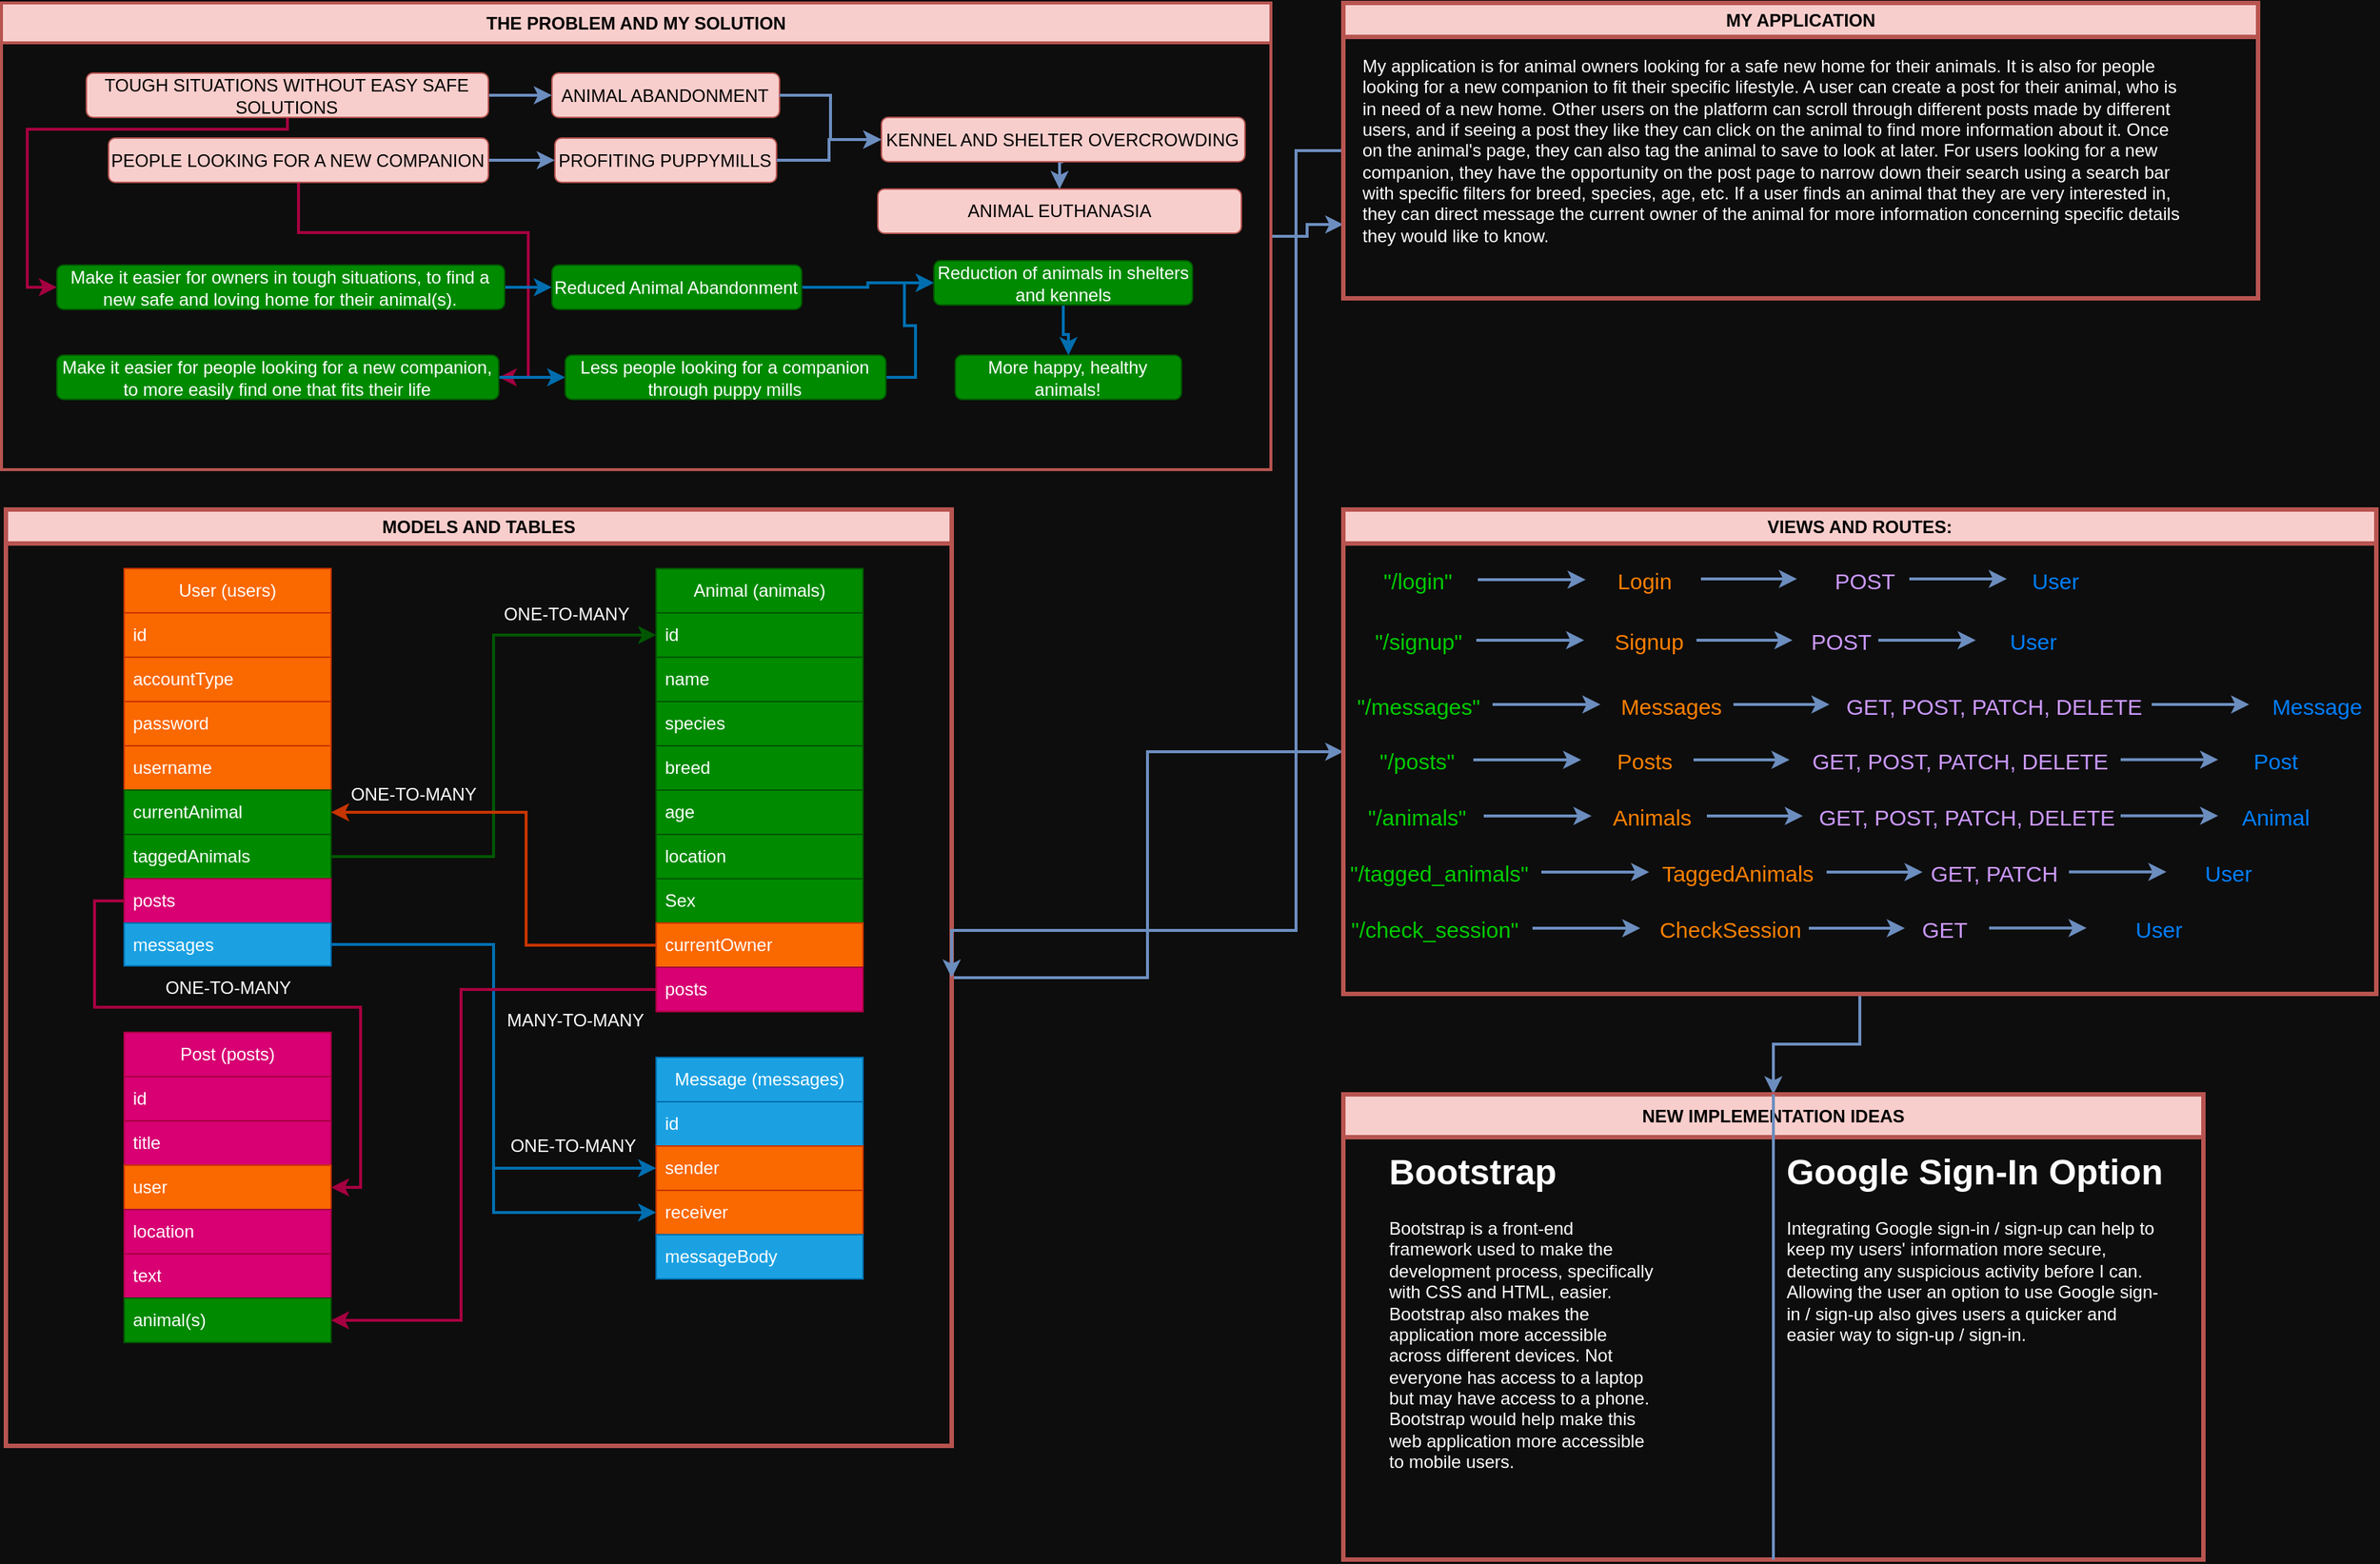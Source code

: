 <mxfile version="22.1.5" type="github">
  <diagram name="Page-1" id="QnDPWNosyGdadTyW6Ekd">
    <mxGraphModel dx="1487" dy="2179" grid="0" gridSize="10" guides="1" tooltips="1" connect="1" arrows="1" fold="1" page="0" pageScale="1" pageWidth="850" pageHeight="1100" background="#0D0D0D" math="0" shadow="0">
      <root>
        <mxCell id="0" />
        <mxCell id="1" parent="0" />
        <mxCell id="rTGL_3dFPh7_Ok8thwQr-13" style="edgeStyle=orthogonalEdgeStyle;rounded=0;orthogonalLoop=1;jettySize=auto;html=1;entryX=0;entryY=0.5;entryDx=0;entryDy=0;fillColor=#dae8fc;strokeColor=#6c8ebf;strokeWidth=2;" parent="1" source="AdRa6NuN1TQCRi0MgPPj-2" target="_cTKvnzmP2ruFUYqaLfK-1" edge="1">
          <mxGeometry relative="1" as="geometry" />
        </mxCell>
        <mxCell id="AdRa6NuN1TQCRi0MgPPj-2" value="MODELS AND TABLES" style="swimlane;whiteSpace=wrap;html=1;fillColor=#f8cecc;strokeColor=#b85450;rounded=0;strokeWidth=3;" parent="1" vertex="1">
          <mxGeometry x="-206" y="-786" width="640" height="634" as="geometry">
            <mxRectangle x="10" y="-780" width="170" height="30" as="alternateBounds" />
          </mxGeometry>
        </mxCell>
        <mxCell id="AdRa6NuN1TQCRi0MgPPj-7" value="User (users)" style="swimlane;fontStyle=0;childLayout=stackLayout;horizontal=1;startSize=30;horizontalStack=0;resizeParent=1;resizeParentMax=0;resizeLast=0;collapsible=1;marginBottom=0;whiteSpace=wrap;html=1;fillColor=#fa6800;strokeColor=#C73500;fontColor=#FFFFFF;" parent="AdRa6NuN1TQCRi0MgPPj-2" vertex="1">
          <mxGeometry x="80" y="40" width="140" height="269" as="geometry" />
        </mxCell>
        <mxCell id="AdRa6NuN1TQCRi0MgPPj-8" value="id" style="text;strokeColor=#C73500;fillColor=#fa6800;align=left;verticalAlign=middle;spacingLeft=4;spacingRight=4;overflow=hidden;points=[[0,0.5],[1,0.5]];portConstraint=eastwest;rotatable=0;whiteSpace=wrap;html=1;fontColor=#FFFFFF;" parent="AdRa6NuN1TQCRi0MgPPj-7" vertex="1">
          <mxGeometry y="30" width="140" height="30" as="geometry" />
        </mxCell>
        <mxCell id="AdRa6NuN1TQCRi0MgPPj-12" value="accountType" style="text;strokeColor=#C73500;fillColor=#fa6800;align=left;verticalAlign=middle;spacingLeft=4;spacingRight=4;overflow=hidden;points=[[0,0.5],[1,0.5]];portConstraint=eastwest;rotatable=0;whiteSpace=wrap;html=1;fontColor=#FFFFFF;" parent="AdRa6NuN1TQCRi0MgPPj-7" vertex="1">
          <mxGeometry y="60" width="140" height="30" as="geometry" />
        </mxCell>
        <mxCell id="AdRa6NuN1TQCRi0MgPPj-10" value="password" style="text;strokeColor=#C73500;fillColor=#fa6800;align=left;verticalAlign=middle;spacingLeft=4;spacingRight=4;overflow=hidden;points=[[0,0.5],[1,0.5]];portConstraint=eastwest;rotatable=0;whiteSpace=wrap;html=1;fontColor=#FFFFFF;" parent="AdRa6NuN1TQCRi0MgPPj-7" vertex="1">
          <mxGeometry y="90" width="140" height="30" as="geometry" />
        </mxCell>
        <mxCell id="AdRa6NuN1TQCRi0MgPPj-11" value="username" style="text;strokeColor=#C73500;fillColor=#fa6800;align=left;verticalAlign=middle;spacingLeft=4;spacingRight=4;overflow=hidden;points=[[0,0.5],[1,0.5]];portConstraint=eastwest;rotatable=0;whiteSpace=wrap;html=1;fontColor=#FFFFFF;" parent="AdRa6NuN1TQCRi0MgPPj-7" vertex="1">
          <mxGeometry y="120" width="140" height="30" as="geometry" />
        </mxCell>
        <mxCell id="9A2f1Cr-HDYLRXTjJS4K-1" value="currentAnimal" style="text;strokeColor=#005700;fillColor=#008a00;align=left;verticalAlign=middle;spacingLeft=4;spacingRight=4;overflow=hidden;points=[[0,0.5],[1,0.5]];portConstraint=eastwest;rotatable=0;whiteSpace=wrap;html=1;fontColor=#ffffff;" vertex="1" parent="AdRa6NuN1TQCRi0MgPPj-7">
          <mxGeometry y="150" width="140" height="30" as="geometry" />
        </mxCell>
        <mxCell id="xWQlsnRgKybAR5OPVelj-9" value="taggedAnimals" style="text;strokeColor=#005700;fillColor=#008a00;align=left;verticalAlign=middle;spacingLeft=4;spacingRight=4;overflow=hidden;points=[[0,0.5],[1,0.5]];portConstraint=eastwest;rotatable=0;whiteSpace=wrap;html=1;fontColor=#ffffff;" parent="AdRa6NuN1TQCRi0MgPPj-7" vertex="1">
          <mxGeometry y="180" width="140" height="30" as="geometry" />
        </mxCell>
        <mxCell id="xWQlsnRgKybAR5OPVelj-18" value="posts" style="text;strokeColor=#A50040;fillColor=#d80073;align=left;verticalAlign=middle;spacingLeft=4;spacingRight=4;overflow=hidden;points=[[0,0.5],[1,0.5]];portConstraint=eastwest;rotatable=0;whiteSpace=wrap;html=1;fontColor=#ffffff;" parent="AdRa6NuN1TQCRi0MgPPj-7" vertex="1">
          <mxGeometry y="210" width="140" height="30" as="geometry" />
        </mxCell>
        <mxCell id="xWQlsnRgKybAR5OPVelj-17" value="messages" style="text;strokeColor=#006EAF;fillColor=#1ba1e2;align=left;verticalAlign=middle;spacingLeft=4;spacingRight=4;overflow=hidden;points=[[0,0.5],[1,0.5]];portConstraint=eastwest;rotatable=0;whiteSpace=wrap;html=1;fontColor=#ffffff;" parent="AdRa6NuN1TQCRi0MgPPj-7" vertex="1">
          <mxGeometry y="240" width="140" height="29" as="geometry" />
        </mxCell>
        <mxCell id="AdRa6NuN1TQCRi0MgPPj-14" value="Animal (animals)" style="swimlane;fontStyle=0;childLayout=stackLayout;horizontal=1;startSize=30;horizontalStack=0;resizeParent=1;resizeParentMax=0;resizeLast=0;collapsible=1;marginBottom=0;whiteSpace=wrap;html=1;fillColor=#008a00;strokeColor=#005700;fontColor=#ffffff;" parent="AdRa6NuN1TQCRi0MgPPj-2" vertex="1">
          <mxGeometry x="440" y="40" width="140" height="300" as="geometry" />
        </mxCell>
        <mxCell id="AdRa6NuN1TQCRi0MgPPj-15" value="id" style="text;strokeColor=#005700;fillColor=#008a00;align=left;verticalAlign=middle;spacingLeft=4;spacingRight=4;overflow=hidden;points=[[0,0.5],[1,0.5]];portConstraint=eastwest;rotatable=0;whiteSpace=wrap;html=1;fontColor=#ffffff;" parent="AdRa6NuN1TQCRi0MgPPj-14" vertex="1">
          <mxGeometry y="30" width="140" height="30" as="geometry" />
        </mxCell>
        <mxCell id="AdRa6NuN1TQCRi0MgPPj-16" value="name" style="text;strokeColor=#005700;fillColor=#008a00;align=left;verticalAlign=middle;spacingLeft=4;spacingRight=4;overflow=hidden;points=[[0,0.5],[1,0.5]];portConstraint=eastwest;rotatable=0;whiteSpace=wrap;html=1;fontColor=#ffffff;" parent="AdRa6NuN1TQCRi0MgPPj-14" vertex="1">
          <mxGeometry y="60" width="140" height="30" as="geometry" />
        </mxCell>
        <mxCell id="AdRa6NuN1TQCRi0MgPPj-17" value="species" style="text;strokeColor=#005700;fillColor=#008a00;align=left;verticalAlign=middle;spacingLeft=4;spacingRight=4;overflow=hidden;points=[[0,0.5],[1,0.5]];portConstraint=eastwest;rotatable=0;whiteSpace=wrap;html=1;fontColor=#ffffff;" parent="AdRa6NuN1TQCRi0MgPPj-14" vertex="1">
          <mxGeometry y="90" width="140" height="30" as="geometry" />
        </mxCell>
        <mxCell id="AdRa6NuN1TQCRi0MgPPj-21" value="breed" style="text;strokeColor=#005700;fillColor=#008a00;align=left;verticalAlign=middle;spacingLeft=4;spacingRight=4;overflow=hidden;points=[[0,0.5],[1,0.5]];portConstraint=eastwest;rotatable=0;whiteSpace=wrap;html=1;fontColor=#ffffff;" parent="AdRa6NuN1TQCRi0MgPPj-14" vertex="1">
          <mxGeometry y="120" width="140" height="30" as="geometry" />
        </mxCell>
        <mxCell id="AdRa6NuN1TQCRi0MgPPj-20" value="age" style="text;strokeColor=#005700;fillColor=#008a00;align=left;verticalAlign=middle;spacingLeft=4;spacingRight=4;overflow=hidden;points=[[0,0.5],[1,0.5]];portConstraint=eastwest;rotatable=0;whiteSpace=wrap;html=1;fontColor=#ffffff;" parent="AdRa6NuN1TQCRi0MgPPj-14" vertex="1">
          <mxGeometry y="150" width="140" height="30" as="geometry" />
        </mxCell>
        <mxCell id="AdRa6NuN1TQCRi0MgPPj-19" value="location" style="text;strokeColor=#005700;fillColor=#008a00;align=left;verticalAlign=middle;spacingLeft=4;spacingRight=4;overflow=hidden;points=[[0,0.5],[1,0.5]];portConstraint=eastwest;rotatable=0;whiteSpace=wrap;html=1;fontColor=#ffffff;" parent="AdRa6NuN1TQCRi0MgPPj-14" vertex="1">
          <mxGeometry y="180" width="140" height="30" as="geometry" />
        </mxCell>
        <mxCell id="NabJ1j5PiPljuUzlyFTk-1" value="Sex" style="text;strokeColor=#005700;fillColor=#008a00;align=left;verticalAlign=middle;spacingLeft=4;spacingRight=4;overflow=hidden;points=[[0,0.5],[1,0.5]];portConstraint=eastwest;rotatable=0;whiteSpace=wrap;html=1;fontColor=#ffffff;" parent="AdRa6NuN1TQCRi0MgPPj-14" vertex="1">
          <mxGeometry y="210" width="140" height="30" as="geometry" />
        </mxCell>
        <mxCell id="AdRa6NuN1TQCRi0MgPPj-18" value="currentOwner" style="text;strokeColor=#C73500;fillColor=#fa6800;align=left;verticalAlign=middle;spacingLeft=4;spacingRight=4;overflow=hidden;points=[[0,0.5],[1,0.5]];portConstraint=eastwest;rotatable=0;whiteSpace=wrap;html=1;fontColor=#FFFFFF;" parent="AdRa6NuN1TQCRi0MgPPj-14" vertex="1">
          <mxGeometry y="240" width="140" height="30" as="geometry" />
        </mxCell>
        <mxCell id="xWQlsnRgKybAR5OPVelj-19" value="posts" style="text;strokeColor=#A50040;fillColor=#d80073;align=left;verticalAlign=middle;spacingLeft=4;spacingRight=4;overflow=hidden;points=[[0,0.5],[1,0.5]];portConstraint=eastwest;rotatable=0;whiteSpace=wrap;html=1;fontColor=#ffffff;" parent="AdRa6NuN1TQCRi0MgPPj-14" vertex="1">
          <mxGeometry y="270" width="140" height="30" as="geometry" />
        </mxCell>
        <mxCell id="xWQlsnRgKybAR5OPVelj-2" value="Post (posts)" style="swimlane;fontStyle=0;childLayout=stackLayout;horizontal=1;startSize=30;horizontalStack=0;resizeParent=1;resizeParentMax=0;resizeLast=0;collapsible=1;marginBottom=0;whiteSpace=wrap;html=1;fillColor=#d80073;strokeColor=#A50040;fontColor=#ffffff;" parent="AdRa6NuN1TQCRi0MgPPj-2" vertex="1">
          <mxGeometry x="80" y="354" width="140" height="210" as="geometry" />
        </mxCell>
        <mxCell id="xWQlsnRgKybAR5OPVelj-3" value="id" style="text;strokeColor=#A50040;fillColor=#d80073;align=left;verticalAlign=middle;spacingLeft=4;spacingRight=4;overflow=hidden;points=[[0,0.5],[1,0.5]];portConstraint=eastwest;rotatable=0;whiteSpace=wrap;html=1;fontColor=#ffffff;" parent="xWQlsnRgKybAR5OPVelj-2" vertex="1">
          <mxGeometry y="30" width="140" height="30" as="geometry" />
        </mxCell>
        <mxCell id="xWQlsnRgKybAR5OPVelj-6" value="title" style="text;strokeColor=#A50040;fillColor=#d80073;align=left;verticalAlign=middle;spacingLeft=4;spacingRight=4;overflow=hidden;points=[[0,0.5],[1,0.5]];portConstraint=eastwest;rotatable=0;whiteSpace=wrap;html=1;fontColor=#ffffff;" parent="xWQlsnRgKybAR5OPVelj-2" vertex="1">
          <mxGeometry y="60" width="140" height="30" as="geometry" />
        </mxCell>
        <mxCell id="xWQlsnRgKybAR5OPVelj-4" value="user" style="text;strokeColor=#C73500;fillColor=#fa6800;align=left;verticalAlign=middle;spacingLeft=4;spacingRight=4;overflow=hidden;points=[[0,0.5],[1,0.5]];portConstraint=eastwest;rotatable=0;whiteSpace=wrap;html=1;fontColor=#FFFFFF;" parent="xWQlsnRgKybAR5OPVelj-2" vertex="1">
          <mxGeometry y="90" width="140" height="30" as="geometry" />
        </mxCell>
        <mxCell id="xWQlsnRgKybAR5OPVelj-5" value="location" style="text;strokeColor=#A50040;fillColor=#d80073;align=left;verticalAlign=middle;spacingLeft=4;spacingRight=4;overflow=hidden;points=[[0,0.5],[1,0.5]];portConstraint=eastwest;rotatable=0;whiteSpace=wrap;html=1;fontColor=#ffffff;" parent="xWQlsnRgKybAR5OPVelj-2" vertex="1">
          <mxGeometry y="120" width="140" height="30" as="geometry" />
        </mxCell>
        <mxCell id="xWQlsnRgKybAR5OPVelj-7" value="text" style="text;strokeColor=#A50040;fillColor=#d80073;align=left;verticalAlign=middle;spacingLeft=4;spacingRight=4;overflow=hidden;points=[[0,0.5],[1,0.5]];portConstraint=eastwest;rotatable=0;whiteSpace=wrap;html=1;fontColor=#ffffff;" parent="xWQlsnRgKybAR5OPVelj-2" vertex="1">
          <mxGeometry y="150" width="140" height="30" as="geometry" />
        </mxCell>
        <mxCell id="xWQlsnRgKybAR5OPVelj-8" value="animal(s)" style="text;strokeColor=#005700;fillColor=#008a00;align=left;verticalAlign=middle;spacingLeft=4;spacingRight=4;overflow=hidden;points=[[0,0.5],[1,0.5]];portConstraint=eastwest;rotatable=0;whiteSpace=wrap;html=1;fontColor=#ffffff;" parent="xWQlsnRgKybAR5OPVelj-2" vertex="1">
          <mxGeometry y="180" width="140" height="30" as="geometry" />
        </mxCell>
        <mxCell id="AdRa6NuN1TQCRi0MgPPj-22" value="Message (messages)" style="swimlane;fontStyle=0;childLayout=stackLayout;horizontal=1;startSize=30;horizontalStack=0;resizeParent=1;resizeParentMax=0;resizeLast=0;collapsible=1;marginBottom=0;whiteSpace=wrap;html=1;fillColor=#1ba1e2;strokeColor=#006EAF;fontColor=#ffffff;" parent="AdRa6NuN1TQCRi0MgPPj-2" vertex="1">
          <mxGeometry x="440" y="371" width="140" height="150" as="geometry" />
        </mxCell>
        <mxCell id="AdRa6NuN1TQCRi0MgPPj-23" value="id" style="text;strokeColor=#006EAF;fillColor=#1ba1e2;align=left;verticalAlign=middle;spacingLeft=4;spacingRight=4;overflow=hidden;points=[[0,0.5],[1,0.5]];portConstraint=eastwest;rotatable=0;whiteSpace=wrap;html=1;fontColor=#ffffff;" parent="AdRa6NuN1TQCRi0MgPPj-22" vertex="1">
          <mxGeometry y="30" width="140" height="30" as="geometry" />
        </mxCell>
        <mxCell id="AdRa6NuN1TQCRi0MgPPj-24" value="sender" style="text;strokeColor=#C73500;fillColor=#fa6800;align=left;verticalAlign=middle;spacingLeft=4;spacingRight=4;overflow=hidden;points=[[0,0.5],[1,0.5]];portConstraint=eastwest;rotatable=0;whiteSpace=wrap;html=1;fontColor=#FFFFFF;" parent="AdRa6NuN1TQCRi0MgPPj-22" vertex="1">
          <mxGeometry y="60" width="140" height="30" as="geometry" />
        </mxCell>
        <mxCell id="AdRa6NuN1TQCRi0MgPPj-26" value="receiver" style="text;strokeColor=#C73500;fillColor=#fa6800;align=left;verticalAlign=middle;spacingLeft=4;spacingRight=4;overflow=hidden;points=[[0,0.5],[1,0.5]];portConstraint=eastwest;rotatable=0;whiteSpace=wrap;html=1;fontColor=#FFFFFF;" parent="AdRa6NuN1TQCRi0MgPPj-22" vertex="1">
          <mxGeometry y="90" width="140" height="30" as="geometry" />
        </mxCell>
        <mxCell id="AdRa6NuN1TQCRi0MgPPj-27" value="messageBody" style="text;strokeColor=#006EAF;fillColor=#1ba1e2;align=left;verticalAlign=middle;spacingLeft=4;spacingRight=4;overflow=hidden;points=[[0,0.5],[1,0.5]];portConstraint=eastwest;rotatable=0;whiteSpace=wrap;html=1;fontColor=#ffffff;" parent="AdRa6NuN1TQCRi0MgPPj-22" vertex="1">
          <mxGeometry y="120" width="140" height="30" as="geometry" />
        </mxCell>
        <mxCell id="9A2f1Cr-HDYLRXTjJS4K-17" style="edgeStyle=orthogonalEdgeStyle;rounded=0;orthogonalLoop=1;jettySize=auto;html=1;entryX=0;entryY=0.5;entryDx=0;entryDy=0;fillColor=#008a00;strokeColor=#005700;strokeWidth=2;" edge="1" parent="AdRa6NuN1TQCRi0MgPPj-2" source="xWQlsnRgKybAR5OPVelj-9" target="AdRa6NuN1TQCRi0MgPPj-15">
          <mxGeometry relative="1" as="geometry" />
        </mxCell>
        <mxCell id="9A2f1Cr-HDYLRXTjJS4K-18" style="edgeStyle=orthogonalEdgeStyle;rounded=0;orthogonalLoop=1;jettySize=auto;html=1;entryX=1;entryY=0.5;entryDx=0;entryDy=0;fillColor=#d80073;strokeColor=#A50040;strokeWidth=2;" edge="1" parent="AdRa6NuN1TQCRi0MgPPj-2" source="xWQlsnRgKybAR5OPVelj-18" target="xWQlsnRgKybAR5OPVelj-4">
          <mxGeometry relative="1" as="geometry">
            <Array as="points">
              <mxPoint x="60" y="265" />
              <mxPoint x="60" y="337" />
              <mxPoint x="240" y="337" />
              <mxPoint x="240" y="459" />
            </Array>
          </mxGeometry>
        </mxCell>
        <mxCell id="9A2f1Cr-HDYLRXTjJS4K-19" style="edgeStyle=orthogonalEdgeStyle;rounded=0;orthogonalLoop=1;jettySize=auto;html=1;entryX=0;entryY=0.5;entryDx=0;entryDy=0;fillColor=#1ba1e2;strokeColor=#006EAF;strokeWidth=2;" edge="1" parent="AdRa6NuN1TQCRi0MgPPj-2" source="xWQlsnRgKybAR5OPVelj-17" target="AdRa6NuN1TQCRi0MgPPj-26">
          <mxGeometry relative="1" as="geometry" />
        </mxCell>
        <mxCell id="9A2f1Cr-HDYLRXTjJS4K-20" style="edgeStyle=orthogonalEdgeStyle;rounded=0;orthogonalLoop=1;jettySize=auto;html=1;entryX=0;entryY=0.5;entryDx=0;entryDy=0;fillColor=#1ba1e2;strokeColor=#006EAF;strokeWidth=2;" edge="1" parent="AdRa6NuN1TQCRi0MgPPj-2" source="xWQlsnRgKybAR5OPVelj-17" target="AdRa6NuN1TQCRi0MgPPj-22">
          <mxGeometry relative="1" as="geometry" />
        </mxCell>
        <mxCell id="9A2f1Cr-HDYLRXTjJS4K-23" value="ONE-TO-MANY" style="text;html=1;strokeColor=none;fillColor=none;align=center;verticalAlign=middle;whiteSpace=wrap;rounded=0;fontColor=#FFFFFF;" vertex="1" parent="AdRa6NuN1TQCRi0MgPPj-2">
          <mxGeometry x="337" y="416" width="94" height="30" as="geometry" />
        </mxCell>
        <mxCell id="9A2f1Cr-HDYLRXTjJS4K-25" value="MANY-TO-MANY" style="text;html=1;strokeColor=none;fillColor=none;align=center;verticalAlign=middle;whiteSpace=wrap;rounded=0;fontColor=#FFFFFF;" vertex="1" parent="AdRa6NuN1TQCRi0MgPPj-2">
          <mxGeometry x="337" y="331" width="97" height="30" as="geometry" />
        </mxCell>
        <mxCell id="9A2f1Cr-HDYLRXTjJS4K-26" value="ONE-TO-MANY" style="text;html=1;strokeColor=none;fillColor=none;align=center;verticalAlign=middle;whiteSpace=wrap;rounded=0;fontColor=#FFFFFF;" vertex="1" parent="AdRa6NuN1TQCRi0MgPPj-2">
          <mxGeometry x="103.5" y="309" width="93" height="30" as="geometry" />
        </mxCell>
        <mxCell id="9A2f1Cr-HDYLRXTjJS4K-27" value="ONE-TO-MANY" style="text;html=1;strokeColor=none;fillColor=none;align=center;verticalAlign=middle;whiteSpace=wrap;rounded=0;fontColor=#FFFFFF;" vertex="1" parent="AdRa6NuN1TQCRi0MgPPj-2">
          <mxGeometry x="333" y="56" width="93" height="30" as="geometry" />
        </mxCell>
        <mxCell id="9A2f1Cr-HDYLRXTjJS4K-29" value="ONE-TO-MANY" style="text;html=1;strokeColor=none;fillColor=none;align=center;verticalAlign=middle;whiteSpace=wrap;rounded=0;fontColor=#FFFFFF;" vertex="1" parent="AdRa6NuN1TQCRi0MgPPj-2">
          <mxGeometry x="231" y="178" width="90" height="30" as="geometry" />
        </mxCell>
        <mxCell id="9A2f1Cr-HDYLRXTjJS4K-30" style="edgeStyle=orthogonalEdgeStyle;rounded=0;orthogonalLoop=1;jettySize=auto;html=1;entryX=1;entryY=0.5;entryDx=0;entryDy=0;fillColor=#fa6800;strokeColor=#C73500;strokeWidth=2;" edge="1" parent="AdRa6NuN1TQCRi0MgPPj-2" source="AdRa6NuN1TQCRi0MgPPj-18" target="9A2f1Cr-HDYLRXTjJS4K-1">
          <mxGeometry relative="1" as="geometry">
            <Array as="points">
              <mxPoint x="352" y="295" />
              <mxPoint x="352" y="205" />
            </Array>
          </mxGeometry>
        </mxCell>
        <mxCell id="9A2f1Cr-HDYLRXTjJS4K-31" style="edgeStyle=orthogonalEdgeStyle;rounded=0;orthogonalLoop=1;jettySize=auto;html=1;entryX=1;entryY=0.5;entryDx=0;entryDy=0;fillColor=#d80073;strokeColor=#A50040;strokeWidth=2;" edge="1" parent="AdRa6NuN1TQCRi0MgPPj-2" source="xWQlsnRgKybAR5OPVelj-19" target="xWQlsnRgKybAR5OPVelj-8">
          <mxGeometry relative="1" as="geometry">
            <Array as="points">
              <mxPoint x="308" y="325" />
              <mxPoint x="308" y="549" />
            </Array>
          </mxGeometry>
        </mxCell>
        <mxCell id="rTGL_3dFPh7_Ok8thwQr-14" style="edgeStyle=orthogonalEdgeStyle;rounded=0;orthogonalLoop=1;jettySize=auto;html=1;entryX=0.5;entryY=0;entryDx=0;entryDy=0;fillColor=#dae8fc;strokeColor=#6c8ebf;strokeWidth=2;" parent="1" source="_cTKvnzmP2ruFUYqaLfK-1" target="1Y42PiByceGQKW-uyaXE-60" edge="1">
          <mxGeometry relative="1" as="geometry" />
        </mxCell>
        <mxCell id="_cTKvnzmP2ruFUYqaLfK-1" value="VIEWS AND ROUTES:" style="swimlane;whiteSpace=wrap;html=1;fillColor=#f8cecc;strokeColor=#b85450;strokeWidth=3;" parent="1" vertex="1">
          <mxGeometry x="699" y="-786" width="699" height="328" as="geometry">
            <mxRectangle x="9" y="-199" width="156" height="26" as="alternateBounds" />
          </mxGeometry>
        </mxCell>
        <mxCell id="2MYl5ndHaeksl3x8lS-z-1" value="&quot;/login&quot;" style="text;html=1;strokeColor=none;fillColor=none;align=center;verticalAlign=middle;whiteSpace=wrap;rounded=0;fontColor=#00CC00;fontSize=15;" parent="_cTKvnzmP2ruFUYqaLfK-1" vertex="1">
          <mxGeometry x="20" y="33" width="61" height="30" as="geometry" />
        </mxCell>
        <mxCell id="2MYl5ndHaeksl3x8lS-z-2" value="" style="endArrow=classic;html=1;rounded=0;fillColor=#dae8fc;strokeColor=#6c8ebf;strokeWidth=2;" parent="_cTKvnzmP2ruFUYqaLfK-1" edge="1">
          <mxGeometry width="50" height="50" relative="1" as="geometry">
            <mxPoint x="91" y="47.5" as="sourcePoint" />
            <mxPoint x="164" y="47.5" as="targetPoint" />
            <Array as="points" />
          </mxGeometry>
        </mxCell>
        <mxCell id="2MYl5ndHaeksl3x8lS-z-3" value="Login" style="text;html=1;strokeColor=none;fillColor=none;align=center;verticalAlign=middle;whiteSpace=wrap;rounded=0;fontColor=#FF8000;fontSize=15;" parent="_cTKvnzmP2ruFUYqaLfK-1" vertex="1">
          <mxGeometry x="174" y="33" width="60" height="30" as="geometry" />
        </mxCell>
        <mxCell id="2MYl5ndHaeksl3x8lS-z-4" value="" style="endArrow=classic;html=1;rounded=0;fillColor=#dae8fc;strokeColor=#6c8ebf;strokeWidth=2;" parent="_cTKvnzmP2ruFUYqaLfK-1" edge="1">
          <mxGeometry width="50" height="50" relative="1" as="geometry">
            <mxPoint x="242" y="47" as="sourcePoint" />
            <mxPoint x="307" y="47" as="targetPoint" />
          </mxGeometry>
        </mxCell>
        <mxCell id="2MYl5ndHaeksl3x8lS-z-5" value="POST" style="text;html=1;strokeColor=none;fillColor=none;align=center;verticalAlign=middle;whiteSpace=wrap;rounded=0;fontColor=#CC99FF;fontSize=15;" parent="_cTKvnzmP2ruFUYqaLfK-1" vertex="1">
          <mxGeometry x="323" y="33" width="60" height="30" as="geometry" />
        </mxCell>
        <mxCell id="2MYl5ndHaeksl3x8lS-z-8" value="" style="endArrow=classic;html=1;rounded=0;strokeWidth=2;fillColor=#dae8fc;strokeColor=#6c8ebf;" parent="_cTKvnzmP2ruFUYqaLfK-1" edge="1">
          <mxGeometry width="50" height="50" relative="1" as="geometry">
            <mxPoint x="383" y="47" as="sourcePoint" />
            <mxPoint x="449" y="47" as="targetPoint" />
          </mxGeometry>
        </mxCell>
        <mxCell id="2MYl5ndHaeksl3x8lS-z-9" value="User" style="text;html=1;strokeColor=none;fillColor=none;align=center;verticalAlign=middle;whiteSpace=wrap;rounded=0;fontColor=#007FFF;fontSize=15;" parent="_cTKvnzmP2ruFUYqaLfK-1" vertex="1">
          <mxGeometry x="452" y="33" width="60" height="30" as="geometry" />
        </mxCell>
        <mxCell id="2MYl5ndHaeksl3x8lS-z-11" value="&quot;/signup&quot;" style="text;html=1;strokeColor=none;fillColor=none;align=center;verticalAlign=middle;whiteSpace=wrap;rounded=0;fontColor=#00CC00;fontSize=15;" parent="_cTKvnzmP2ruFUYqaLfK-1" vertex="1">
          <mxGeometry x="21" y="74" width="60" height="30" as="geometry" />
        </mxCell>
        <mxCell id="2MYl5ndHaeksl3x8lS-z-12" value="&quot;/messages&quot;" style="text;html=1;strokeColor=none;fillColor=none;align=center;verticalAlign=middle;whiteSpace=wrap;rounded=0;fontSize=15;fontColor=#00CC00;" parent="_cTKvnzmP2ruFUYqaLfK-1" vertex="1">
          <mxGeometry x="21" y="117.5" width="60" height="30" as="geometry" />
        </mxCell>
        <mxCell id="2MYl5ndHaeksl3x8lS-z-13" value="&quot;/posts&quot;" style="text;html=1;strokeColor=none;fillColor=none;align=center;verticalAlign=middle;whiteSpace=wrap;rounded=0;fontSize=15;fontColor=#00CC00;" parent="_cTKvnzmP2ruFUYqaLfK-1" vertex="1">
          <mxGeometry x="20" y="155" width="60" height="30" as="geometry" />
        </mxCell>
        <mxCell id="2MYl5ndHaeksl3x8lS-z-14" value="&quot;/animals&quot;" style="text;html=1;strokeColor=none;fillColor=none;align=center;verticalAlign=middle;whiteSpace=wrap;rounded=0;fontSize=15;fontColor=#00CC00;" parent="_cTKvnzmP2ruFUYqaLfK-1" vertex="1">
          <mxGeometry x="20" y="193" width="60" height="30" as="geometry" />
        </mxCell>
        <mxCell id="2MYl5ndHaeksl3x8lS-z-15" value="&quot;/tagged_animals&quot;" style="text;html=1;strokeColor=none;fillColor=none;align=center;verticalAlign=middle;whiteSpace=wrap;rounded=0;fontSize=15;fontColor=#00CC00;" parent="_cTKvnzmP2ruFUYqaLfK-1" vertex="1">
          <mxGeometry x="35" y="231" width="60" height="30" as="geometry" />
        </mxCell>
        <mxCell id="2MYl5ndHaeksl3x8lS-z-17" value="" style="endArrow=classic;html=1;rounded=0;fillColor=#dae8fc;strokeColor=#6c8ebf;strokeWidth=2;" parent="_cTKvnzmP2ruFUYqaLfK-1" edge="1">
          <mxGeometry width="50" height="50" relative="1" as="geometry">
            <mxPoint x="90" y="88.5" as="sourcePoint" />
            <mxPoint x="163" y="88.5" as="targetPoint" />
            <Array as="points" />
          </mxGeometry>
        </mxCell>
        <mxCell id="2MYl5ndHaeksl3x8lS-z-18" value="" style="endArrow=classic;html=1;rounded=0;fillColor=#dae8fc;strokeColor=#6c8ebf;strokeWidth=2;" parent="_cTKvnzmP2ruFUYqaLfK-1" edge="1">
          <mxGeometry width="50" height="50" relative="1" as="geometry">
            <mxPoint x="101" y="132" as="sourcePoint" />
            <mxPoint x="174" y="132" as="targetPoint" />
            <Array as="points" />
          </mxGeometry>
        </mxCell>
        <mxCell id="2MYl5ndHaeksl3x8lS-z-19" value="" style="endArrow=classic;html=1;rounded=0;fillColor=#dae8fc;strokeColor=#6c8ebf;strokeWidth=2;" parent="_cTKvnzmP2ruFUYqaLfK-1" edge="1">
          <mxGeometry width="50" height="50" relative="1" as="geometry">
            <mxPoint x="88" y="169.5" as="sourcePoint" />
            <mxPoint x="161" y="169.5" as="targetPoint" />
            <Array as="points" />
          </mxGeometry>
        </mxCell>
        <mxCell id="2MYl5ndHaeksl3x8lS-z-20" value="" style="endArrow=classic;html=1;rounded=0;fillColor=#dae8fc;strokeColor=#6c8ebf;strokeWidth=2;" parent="_cTKvnzmP2ruFUYqaLfK-1" edge="1">
          <mxGeometry width="50" height="50" relative="1" as="geometry">
            <mxPoint x="95" y="207.5" as="sourcePoint" />
            <mxPoint x="168" y="207.5" as="targetPoint" />
            <Array as="points" />
          </mxGeometry>
        </mxCell>
        <mxCell id="2MYl5ndHaeksl3x8lS-z-21" value="" style="endArrow=classic;html=1;rounded=0;fillColor=#dae8fc;strokeColor=#6c8ebf;strokeWidth=2;" parent="_cTKvnzmP2ruFUYqaLfK-1" edge="1">
          <mxGeometry width="50" height="50" relative="1" as="geometry">
            <mxPoint x="134" y="245.5" as="sourcePoint" />
            <mxPoint x="207" y="245.5" as="targetPoint" />
            <Array as="points" />
          </mxGeometry>
        </mxCell>
        <mxCell id="2MYl5ndHaeksl3x8lS-z-40" value="Signup" style="text;html=1;strokeColor=none;fillColor=none;align=center;verticalAlign=middle;whiteSpace=wrap;rounded=0;fontColor=#FF8000;fontSize=15;" parent="_cTKvnzmP2ruFUYqaLfK-1" vertex="1">
          <mxGeometry x="177" y="74" width="60" height="30" as="geometry" />
        </mxCell>
        <mxCell id="2MYl5ndHaeksl3x8lS-z-41" value="Messages" style="text;html=1;strokeColor=none;fillColor=none;align=center;verticalAlign=middle;whiteSpace=wrap;rounded=0;fontColor=#FF8000;fontSize=15;" parent="_cTKvnzmP2ruFUYqaLfK-1" vertex="1">
          <mxGeometry x="192" y="117.5" width="60" height="30" as="geometry" />
        </mxCell>
        <mxCell id="2MYl5ndHaeksl3x8lS-z-42" value="&quot;/check_session&quot;" style="text;html=1;strokeColor=none;fillColor=none;align=center;verticalAlign=middle;whiteSpace=wrap;rounded=0;fontSize=15;fontColor=#00CC00;" parent="_cTKvnzmP2ruFUYqaLfK-1" vertex="1">
          <mxGeometry x="32" y="269" width="60" height="30" as="geometry" />
        </mxCell>
        <mxCell id="2MYl5ndHaeksl3x8lS-z-43" value="" style="endArrow=classic;html=1;rounded=0;fillColor=#dae8fc;strokeColor=#6c8ebf;strokeWidth=2;" parent="_cTKvnzmP2ruFUYqaLfK-1" edge="1">
          <mxGeometry width="50" height="50" relative="1" as="geometry">
            <mxPoint x="128" y="283.5" as="sourcePoint" />
            <mxPoint x="201" y="283.5" as="targetPoint" />
            <Array as="points" />
          </mxGeometry>
        </mxCell>
        <mxCell id="2MYl5ndHaeksl3x8lS-z-66" value="Posts" style="text;html=1;strokeColor=none;fillColor=none;align=center;verticalAlign=middle;whiteSpace=wrap;rounded=0;fontColor=#FF8000;fontSize=15;" parent="_cTKvnzmP2ruFUYqaLfK-1" vertex="1">
          <mxGeometry x="174" y="155" width="60" height="30" as="geometry" />
        </mxCell>
        <mxCell id="2MYl5ndHaeksl3x8lS-z-67" value="Animals" style="text;html=1;strokeColor=none;fillColor=none;align=center;verticalAlign=middle;whiteSpace=wrap;rounded=0;fontColor=#FF8000;fontSize=15;" parent="_cTKvnzmP2ruFUYqaLfK-1" vertex="1">
          <mxGeometry x="179" y="193" width="60" height="30" as="geometry" />
        </mxCell>
        <mxCell id="2MYl5ndHaeksl3x8lS-z-68" value="TaggedAnimals" style="text;html=1;strokeColor=none;fillColor=none;align=center;verticalAlign=middle;whiteSpace=wrap;rounded=0;fontColor=#FF8000;fontSize=15;" parent="_cTKvnzmP2ruFUYqaLfK-1" vertex="1">
          <mxGeometry x="237" y="231" width="60" height="30" as="geometry" />
        </mxCell>
        <mxCell id="2MYl5ndHaeksl3x8lS-z-69" value="CheckSession" style="text;html=1;strokeColor=none;fillColor=none;align=center;verticalAlign=middle;whiteSpace=wrap;rounded=0;fontColor=#FF8000;fontSize=15;" parent="_cTKvnzmP2ruFUYqaLfK-1" vertex="1">
          <mxGeometry x="232" y="269" width="60" height="30" as="geometry" />
        </mxCell>
        <mxCell id="2MYl5ndHaeksl3x8lS-z-70" value="" style="endArrow=classic;html=1;rounded=0;fillColor=#dae8fc;strokeColor=#6c8ebf;strokeWidth=2;" parent="_cTKvnzmP2ruFUYqaLfK-1" edge="1">
          <mxGeometry width="50" height="50" relative="1" as="geometry">
            <mxPoint x="239" y="88.5" as="sourcePoint" />
            <mxPoint x="304" y="88.5" as="targetPoint" />
          </mxGeometry>
        </mxCell>
        <mxCell id="2MYl5ndHaeksl3x8lS-z-71" value="" style="endArrow=classic;html=1;rounded=0;fillColor=#dae8fc;strokeColor=#6c8ebf;strokeWidth=2;" parent="_cTKvnzmP2ruFUYqaLfK-1" edge="1">
          <mxGeometry width="50" height="50" relative="1" as="geometry">
            <mxPoint x="264" y="132" as="sourcePoint" />
            <mxPoint x="329" y="132" as="targetPoint" />
          </mxGeometry>
        </mxCell>
        <mxCell id="2MYl5ndHaeksl3x8lS-z-72" value="" style="endArrow=classic;html=1;rounded=0;fillColor=#dae8fc;strokeColor=#6c8ebf;strokeWidth=2;" parent="_cTKvnzmP2ruFUYqaLfK-1" edge="1">
          <mxGeometry width="50" height="50" relative="1" as="geometry">
            <mxPoint x="237" y="169.5" as="sourcePoint" />
            <mxPoint x="302" y="169.5" as="targetPoint" />
          </mxGeometry>
        </mxCell>
        <mxCell id="2MYl5ndHaeksl3x8lS-z-73" value="" style="endArrow=classic;html=1;rounded=0;fillColor=#dae8fc;strokeColor=#6c8ebf;strokeWidth=2;" parent="_cTKvnzmP2ruFUYqaLfK-1" edge="1">
          <mxGeometry width="50" height="50" relative="1" as="geometry">
            <mxPoint x="246" y="207.5" as="sourcePoint" />
            <mxPoint x="311" y="207.5" as="targetPoint" />
          </mxGeometry>
        </mxCell>
        <mxCell id="2MYl5ndHaeksl3x8lS-z-74" value="" style="endArrow=classic;html=1;rounded=0;fillColor=#dae8fc;strokeColor=#6c8ebf;strokeWidth=2;" parent="_cTKvnzmP2ruFUYqaLfK-1" edge="1">
          <mxGeometry width="50" height="50" relative="1" as="geometry">
            <mxPoint x="327" y="245.5" as="sourcePoint" />
            <mxPoint x="392" y="245.5" as="targetPoint" />
          </mxGeometry>
        </mxCell>
        <mxCell id="2MYl5ndHaeksl3x8lS-z-75" value="" style="endArrow=classic;html=1;rounded=0;fillColor=#dae8fc;strokeColor=#6c8ebf;strokeWidth=2;" parent="_cTKvnzmP2ruFUYqaLfK-1" edge="1">
          <mxGeometry width="50" height="50" relative="1" as="geometry">
            <mxPoint x="315" y="283.5" as="sourcePoint" />
            <mxPoint x="380" y="283.5" as="targetPoint" />
          </mxGeometry>
        </mxCell>
        <mxCell id="2MYl5ndHaeksl3x8lS-z-76" value="POST" style="text;html=1;strokeColor=none;fillColor=none;align=center;verticalAlign=middle;whiteSpace=wrap;rounded=0;fontColor=#CC99FF;fontSize=15;" parent="_cTKvnzmP2ruFUYqaLfK-1" vertex="1">
          <mxGeometry x="307" y="74" width="60" height="30" as="geometry" />
        </mxCell>
        <mxCell id="2MYl5ndHaeksl3x8lS-z-77" value="GET, POST, PATCH, DELETE" style="text;html=1;strokeColor=none;fillColor=none;align=center;verticalAlign=middle;whiteSpace=wrap;rounded=0;fontColor=#CC99FF;fontSize=15;" parent="_cTKvnzmP2ruFUYqaLfK-1" vertex="1">
          <mxGeometry x="327" y="117.5" width="227" height="30" as="geometry" />
        </mxCell>
        <mxCell id="2MYl5ndHaeksl3x8lS-z-78" value="GET, POST, PATCH, DELETE" style="text;html=1;strokeColor=none;fillColor=none;align=center;verticalAlign=middle;whiteSpace=wrap;rounded=0;fontColor=#CC99FF;fontSize=15;" parent="_cTKvnzmP2ruFUYqaLfK-1" vertex="1">
          <mxGeometry x="302" y="155" width="231" height="30" as="geometry" />
        </mxCell>
        <mxCell id="2MYl5ndHaeksl3x8lS-z-79" value="GET, POST, PATCH, DELETE" style="text;html=1;strokeColor=none;fillColor=none;align=center;verticalAlign=middle;whiteSpace=wrap;rounded=0;fontColor=#CC99FF;fontSize=15;" parent="_cTKvnzmP2ruFUYqaLfK-1" vertex="1">
          <mxGeometry x="318" y="193" width="208" height="30" as="geometry" />
        </mxCell>
        <mxCell id="1Y42PiByceGQKW-uyaXE-1" value="GET" style="text;html=1;strokeColor=none;fillColor=none;align=center;verticalAlign=middle;whiteSpace=wrap;rounded=0;fontColor=#CC99FF;fontSize=15;" parent="_cTKvnzmP2ruFUYqaLfK-1" vertex="1">
          <mxGeometry x="377" y="269" width="60" height="30" as="geometry" />
        </mxCell>
        <mxCell id="1Y42PiByceGQKW-uyaXE-2" value="GET, PATCH" style="text;html=1;strokeColor=none;fillColor=none;align=center;verticalAlign=middle;whiteSpace=wrap;rounded=0;fontColor=#CC99FF;fontSize=15;" parent="_cTKvnzmP2ruFUYqaLfK-1" vertex="1">
          <mxGeometry x="390" y="231" width="101" height="30" as="geometry" />
        </mxCell>
        <mxCell id="1Y42PiByceGQKW-uyaXE-3" value="" style="endArrow=classic;html=1;rounded=0;strokeWidth=2;fillColor=#dae8fc;strokeColor=#6c8ebf;" parent="_cTKvnzmP2ruFUYqaLfK-1" edge="1">
          <mxGeometry width="50" height="50" relative="1" as="geometry">
            <mxPoint x="362" y="88.5" as="sourcePoint" />
            <mxPoint x="428" y="88.5" as="targetPoint" />
          </mxGeometry>
        </mxCell>
        <mxCell id="1Y42PiByceGQKW-uyaXE-4" value="" style="endArrow=classic;html=1;rounded=0;strokeWidth=2;fillColor=#dae8fc;strokeColor=#6c8ebf;" parent="_cTKvnzmP2ruFUYqaLfK-1" edge="1">
          <mxGeometry width="50" height="50" relative="1" as="geometry">
            <mxPoint x="547" y="132" as="sourcePoint" />
            <mxPoint x="613" y="132" as="targetPoint" />
          </mxGeometry>
        </mxCell>
        <mxCell id="1Y42PiByceGQKW-uyaXE-5" value="" style="endArrow=classic;html=1;rounded=0;strokeWidth=2;fillColor=#dae8fc;strokeColor=#6c8ebf;" parent="_cTKvnzmP2ruFUYqaLfK-1" edge="1">
          <mxGeometry width="50" height="50" relative="1" as="geometry">
            <mxPoint x="526" y="169.41" as="sourcePoint" />
            <mxPoint x="592" y="169.41" as="targetPoint" />
          </mxGeometry>
        </mxCell>
        <mxCell id="1Y42PiByceGQKW-uyaXE-6" value="" style="endArrow=classic;html=1;rounded=0;strokeWidth=2;fillColor=#dae8fc;strokeColor=#6c8ebf;" parent="_cTKvnzmP2ruFUYqaLfK-1" edge="1">
          <mxGeometry width="50" height="50" relative="1" as="geometry">
            <mxPoint x="526" y="207.41" as="sourcePoint" />
            <mxPoint x="592" y="207.41" as="targetPoint" />
          </mxGeometry>
        </mxCell>
        <mxCell id="1Y42PiByceGQKW-uyaXE-7" value="" style="endArrow=classic;html=1;rounded=0;strokeWidth=2;fillColor=#dae8fc;strokeColor=#6c8ebf;" parent="_cTKvnzmP2ruFUYqaLfK-1" edge="1">
          <mxGeometry width="50" height="50" relative="1" as="geometry">
            <mxPoint x="491" y="245.41" as="sourcePoint" />
            <mxPoint x="557" y="245.41" as="targetPoint" />
          </mxGeometry>
        </mxCell>
        <mxCell id="1Y42PiByceGQKW-uyaXE-8" value="" style="endArrow=classic;html=1;rounded=0;strokeWidth=2;fillColor=#dae8fc;strokeColor=#6c8ebf;" parent="_cTKvnzmP2ruFUYqaLfK-1" edge="1">
          <mxGeometry width="50" height="50" relative="1" as="geometry">
            <mxPoint x="437" y="283.41" as="sourcePoint" />
            <mxPoint x="503" y="283.41" as="targetPoint" />
          </mxGeometry>
        </mxCell>
        <mxCell id="1Y42PiByceGQKW-uyaXE-53" value="User" style="text;html=1;strokeColor=none;fillColor=none;align=center;verticalAlign=middle;whiteSpace=wrap;rounded=0;fontColor=#007FFF;fontSize=15;" parent="_cTKvnzmP2ruFUYqaLfK-1" vertex="1">
          <mxGeometry x="437" y="74" width="60" height="30" as="geometry" />
        </mxCell>
        <mxCell id="1Y42PiByceGQKW-uyaXE-54" value="Message" style="text;html=1;strokeColor=none;fillColor=none;align=center;verticalAlign=middle;whiteSpace=wrap;rounded=0;fontColor=#007FFF;fontSize=15;" parent="_cTKvnzmP2ruFUYqaLfK-1" vertex="1">
          <mxGeometry x="629" y="117.5" width="60" height="30" as="geometry" />
        </mxCell>
        <mxCell id="1Y42PiByceGQKW-uyaXE-55" value="Post" style="text;html=1;strokeColor=none;fillColor=none;align=center;verticalAlign=middle;whiteSpace=wrap;rounded=0;fontColor=#007FFF;fontSize=15;" parent="_cTKvnzmP2ruFUYqaLfK-1" vertex="1">
          <mxGeometry x="601" y="155" width="60" height="30" as="geometry" />
        </mxCell>
        <mxCell id="1Y42PiByceGQKW-uyaXE-56" value="Animal" style="text;html=1;strokeColor=none;fillColor=none;align=center;verticalAlign=middle;whiteSpace=wrap;rounded=0;fontColor=#007FFF;fontSize=15;" parent="_cTKvnzmP2ruFUYqaLfK-1" vertex="1">
          <mxGeometry x="601" y="193" width="60" height="30" as="geometry" />
        </mxCell>
        <mxCell id="1Y42PiByceGQKW-uyaXE-58" value="User" style="text;html=1;strokeColor=none;fillColor=none;align=center;verticalAlign=middle;whiteSpace=wrap;rounded=0;fontColor=#007FFF;fontSize=15;" parent="_cTKvnzmP2ruFUYqaLfK-1" vertex="1">
          <mxGeometry x="569" y="231" width="60" height="30" as="geometry" />
        </mxCell>
        <mxCell id="1Y42PiByceGQKW-uyaXE-59" value="User" style="text;html=1;strokeColor=none;fillColor=none;align=center;verticalAlign=middle;whiteSpace=wrap;rounded=0;fontColor=#007FFF;fontSize=15;" parent="_cTKvnzmP2ruFUYqaLfK-1" vertex="1">
          <mxGeometry x="522" y="269" width="60" height="30" as="geometry" />
        </mxCell>
        <mxCell id="1Y42PiByceGQKW-uyaXE-60" value="NEW IMPLEMENTATION IDEAS" style="swimlane;whiteSpace=wrap;html=1;fillColor=#f8cecc;strokeColor=#b85450;strokeWidth=3;fontColor=#000000;startSize=29;" parent="1" vertex="1">
          <mxGeometry x="699" y="-390" width="582" height="315" as="geometry" />
        </mxCell>
        <mxCell id="rTGL_3dFPh7_Ok8thwQr-4" value="&lt;h1&gt;Bootstrap&lt;/h1&gt;&lt;div&gt;Bootstrap is a front-end framework used to make the development process, specifically with CSS and HTML, easier. Bootstrap also makes the application more accessible across different devices. Not everyone has access to a laptop but may have access to a phone. Bootstrap would help make this web application more accessible to mobile users.&lt;br&gt;&lt;/div&gt;" style="text;html=1;strokeColor=none;fillColor=none;spacing=5;spacingTop=-20;whiteSpace=wrap;overflow=hidden;rounded=0;fontColor=#FFFFFF;" parent="1Y42PiByceGQKW-uyaXE-60" vertex="1">
          <mxGeometry x="26" y="32.5" width="190" height="224.5" as="geometry" />
        </mxCell>
        <mxCell id="rTGL_3dFPh7_Ok8thwQr-6" value="&lt;h1&gt;Google Sign-In Option&lt;/h1&gt;&lt;p&gt;Integrating Google sign-in / sign-up can help to keep my users&#39; information more secure, detecting any suspicious activity before I can. Allowing the user an option to use Google sign-in / sign-up also gives users a quicker and easier way to sign-up / sign-in.&lt;br&gt;&lt;/p&gt;" style="text;html=1;strokeColor=none;fillColor=none;spacing=5;spacingTop=-20;whiteSpace=wrap;overflow=hidden;rounded=0;fontColor=#FFFFFF;" parent="1Y42PiByceGQKW-uyaXE-60" vertex="1">
          <mxGeometry x="295" y="32.5" width="263" height="143.5" as="geometry" />
        </mxCell>
        <mxCell id="rTGL_3dFPh7_Ok8thwQr-11" style="edgeStyle=orthogonalEdgeStyle;rounded=0;orthogonalLoop=1;jettySize=auto;html=1;exitX=1;exitY=0.5;exitDx=0;exitDy=0;entryX=0;entryY=0.75;entryDx=0;entryDy=0;strokeWidth=2;fillColor=#dae8fc;strokeColor=#6c8ebf;" parent="1" source="MYKW1UoXWGAR3DtBjXnS-23" target="rTGL_3dFPh7_Ok8thwQr-9" edge="1">
          <mxGeometry relative="1" as="geometry" />
        </mxCell>
        <mxCell id="MYKW1UoXWGAR3DtBjXnS-23" value="THE PROBLEM AND MY SOLUTION" style="swimlane;whiteSpace=wrap;html=1;fillColor=#f8cecc;strokeColor=#b85450;strokeWidth=2;startSize=27;" parent="1" vertex="1">
          <mxGeometry x="-209" y="-1129" width="859" height="316" as="geometry" />
        </mxCell>
        <mxCell id="MYKW1UoXWGAR3DtBjXnS-4" value="ANIMAL ABANDONMENT" style="text;html=1;strokeColor=#b85450;fillColor=#f8cecc;align=center;verticalAlign=middle;whiteSpace=wrap;rounded=1;" parent="MYKW1UoXWGAR3DtBjXnS-23" vertex="1">
          <mxGeometry x="372.47" y="47.5" width="154" height="30" as="geometry" />
        </mxCell>
        <mxCell id="MYKW1UoXWGAR3DtBjXnS-5" value="PROFITING PUPPYMILLS" style="text;html=1;strokeColor=#b85450;fillColor=#f8cecc;align=center;verticalAlign=middle;whiteSpace=wrap;rounded=1;" parent="MYKW1UoXWGAR3DtBjXnS-23" vertex="1">
          <mxGeometry x="374.47" y="91.5" width="150" height="30" as="geometry" />
        </mxCell>
        <mxCell id="rTGL_3dFPh7_Ok8thwQr-8" style="edgeStyle=orthogonalEdgeStyle;rounded=0;orthogonalLoop=1;jettySize=auto;html=1;exitX=0.5;exitY=1;exitDx=0;exitDy=0;entryX=0.5;entryY=0;entryDx=0;entryDy=0;fillColor=#dae8fc;strokeColor=#6c8ebf;strokeWidth=2;" parent="MYKW1UoXWGAR3DtBjXnS-23" source="MYKW1UoXWGAR3DtBjXnS-6" target="rTGL_3dFPh7_Ok8thwQr-7" edge="1">
          <mxGeometry relative="1" as="geometry" />
        </mxCell>
        <mxCell id="MYKW1UoXWGAR3DtBjXnS-6" value="KENNEL AND SHELTER OVERCROWDING" style="text;html=1;strokeColor=#b85450;fillColor=#f8cecc;align=center;verticalAlign=middle;whiteSpace=wrap;rounded=1;" parent="MYKW1UoXWGAR3DtBjXnS-23" vertex="1">
          <mxGeometry x="595.47" y="77.5" width="246" height="30" as="geometry" />
        </mxCell>
        <mxCell id="MYKW1UoXWGAR3DtBjXnS-22" style="edgeStyle=orthogonalEdgeStyle;rounded=0;orthogonalLoop=1;jettySize=auto;html=1;fillColor=#dae8fc;strokeColor=#6c8ebf;strokeWidth=2;" parent="MYKW1UoXWGAR3DtBjXnS-23" source="MYKW1UoXWGAR3DtBjXnS-4" target="MYKW1UoXWGAR3DtBjXnS-6" edge="1">
          <mxGeometry relative="1" as="geometry" />
        </mxCell>
        <mxCell id="MYKW1UoXWGAR3DtBjXnS-21" style="edgeStyle=orthogonalEdgeStyle;rounded=0;orthogonalLoop=1;jettySize=auto;html=1;strokeWidth=2;fillColor=#dae8fc;strokeColor=#6c8ebf;" parent="MYKW1UoXWGAR3DtBjXnS-23" source="MYKW1UoXWGAR3DtBjXnS-5" target="MYKW1UoXWGAR3DtBjXnS-6" edge="1">
          <mxGeometry relative="1" as="geometry" />
        </mxCell>
        <mxCell id="MYKW1UoXWGAR3DtBjXnS-20" style="edgeStyle=orthogonalEdgeStyle;rounded=0;orthogonalLoop=1;jettySize=auto;html=1;entryX=0;entryY=0.5;entryDx=0;entryDy=0;fillColor=#dae8fc;strokeColor=#6c8ebf;strokeWidth=2;" parent="MYKW1UoXWGAR3DtBjXnS-23" source="MYKW1UoXWGAR3DtBjXnS-9" target="MYKW1UoXWGAR3DtBjXnS-5" edge="1">
          <mxGeometry relative="1" as="geometry" />
        </mxCell>
        <mxCell id="MYKW1UoXWGAR3DtBjXnS-27" style="edgeStyle=orthogonalEdgeStyle;rounded=0;orthogonalLoop=1;jettySize=auto;html=1;entryX=1;entryY=0.5;entryDx=0;entryDy=0;fillColor=#d80073;strokeColor=#A50040;strokeWidth=2;" parent="MYKW1UoXWGAR3DtBjXnS-23" source="MYKW1UoXWGAR3DtBjXnS-9" target="MYKW1UoXWGAR3DtBjXnS-26" edge="1">
          <mxGeometry relative="1" as="geometry">
            <Array as="points">
              <mxPoint x="201.47" y="155.5" />
              <mxPoint x="356.47" y="155.5" />
              <mxPoint x="356.47" y="253.5" />
            </Array>
          </mxGeometry>
        </mxCell>
        <mxCell id="MYKW1UoXWGAR3DtBjXnS-9" value="PEOPLE LOOKING FOR A NEW COMPANION" style="text;html=1;strokeColor=#b85450;fillColor=#f8cecc;align=center;verticalAlign=middle;whiteSpace=wrap;rounded=1;" parent="MYKW1UoXWGAR3DtBjXnS-23" vertex="1">
          <mxGeometry x="72.47" y="91.5" width="257" height="30" as="geometry" />
        </mxCell>
        <mxCell id="MYKW1UoXWGAR3DtBjXnS-19" style="edgeStyle=orthogonalEdgeStyle;rounded=0;orthogonalLoop=1;jettySize=auto;html=1;fillColor=#dae8fc;strokeColor=#6c8ebf;strokeWidth=2;" parent="MYKW1UoXWGAR3DtBjXnS-23" source="MYKW1UoXWGAR3DtBjXnS-7" target="MYKW1UoXWGAR3DtBjXnS-4" edge="1">
          <mxGeometry relative="1" as="geometry" />
        </mxCell>
        <mxCell id="MYKW1UoXWGAR3DtBjXnS-25" style="edgeStyle=orthogonalEdgeStyle;rounded=0;orthogonalLoop=1;jettySize=auto;html=1;entryX=0;entryY=0.5;entryDx=0;entryDy=0;strokeWidth=2;fillColor=#d80073;strokeColor=#A50040;" parent="MYKW1UoXWGAR3DtBjXnS-23" source="MYKW1UoXWGAR3DtBjXnS-7" target="MYKW1UoXWGAR3DtBjXnS-24" edge="1">
          <mxGeometry relative="1" as="geometry">
            <Array as="points">
              <mxPoint x="193.47" y="85.5" />
              <mxPoint x="17.47" y="85.5" />
              <mxPoint x="17.47" y="192.5" />
            </Array>
          </mxGeometry>
        </mxCell>
        <mxCell id="MYKW1UoXWGAR3DtBjXnS-7" value="TOUGH SITUATIONS WITHOUT EASY SAFE SOLUTIONS" style="text;html=1;strokeColor=#b85450;fillColor=#f8cecc;align=center;verticalAlign=middle;whiteSpace=wrap;rounded=1;glass=0;shadow=0;" parent="MYKW1UoXWGAR3DtBjXnS-23" vertex="1">
          <mxGeometry x="57.47" y="47.5" width="272" height="30" as="geometry" />
        </mxCell>
        <mxCell id="MYKW1UoXWGAR3DtBjXnS-8" style="edgeStyle=orthogonalEdgeStyle;rounded=0;orthogonalLoop=1;jettySize=auto;html=1;exitX=0.5;exitY=1;exitDx=0;exitDy=0;" parent="MYKW1UoXWGAR3DtBjXnS-23" source="MYKW1UoXWGAR3DtBjXnS-7" target="MYKW1UoXWGAR3DtBjXnS-7" edge="1">
          <mxGeometry relative="1" as="geometry" />
        </mxCell>
        <mxCell id="66fBQwTO3rRXyVcx0N7x-5" style="edgeStyle=orthogonalEdgeStyle;rounded=0;orthogonalLoop=1;jettySize=auto;html=1;entryX=0;entryY=0.5;entryDx=0;entryDy=0;fillColor=#1ba1e2;strokeColor=#006EAF;strokeWidth=2;" parent="MYKW1UoXWGAR3DtBjXnS-23" source="MYKW1UoXWGAR3DtBjXnS-24" target="66fBQwTO3rRXyVcx0N7x-1" edge="1">
          <mxGeometry relative="1" as="geometry" />
        </mxCell>
        <mxCell id="MYKW1UoXWGAR3DtBjXnS-24" value="Make it easier for owners in tough situations, to find a new safe and loving home for their animal(s)." style="text;html=1;strokeColor=#005700;fillColor=#008a00;align=center;verticalAlign=middle;whiteSpace=wrap;rounded=1;fontColor=#FFFFFF;" parent="MYKW1UoXWGAR3DtBjXnS-23" vertex="1">
          <mxGeometry x="37.47" y="177.5" width="303" height="30" as="geometry" />
        </mxCell>
        <mxCell id="66fBQwTO3rRXyVcx0N7x-6" style="edgeStyle=orthogonalEdgeStyle;rounded=0;orthogonalLoop=1;jettySize=auto;html=1;fillColor=#1ba1e2;strokeColor=#006EAF;strokeWidth=2;" parent="MYKW1UoXWGAR3DtBjXnS-23" source="MYKW1UoXWGAR3DtBjXnS-26" target="66fBQwTO3rRXyVcx0N7x-2" edge="1">
          <mxGeometry relative="1" as="geometry" />
        </mxCell>
        <mxCell id="MYKW1UoXWGAR3DtBjXnS-26" value="&lt;font color=&quot;#ffffff&quot;&gt;Make it easier for people looking for a new companion, to more easily find one that fits their life&lt;/font&gt;" style="text;html=1;strokeColor=#005700;fillColor=#008a00;align=center;verticalAlign=middle;whiteSpace=wrap;rounded=1;fontColor=#ffffff;" parent="MYKW1UoXWGAR3DtBjXnS-23" vertex="1">
          <mxGeometry x="37.47" y="238.5" width="299" height="30" as="geometry" />
        </mxCell>
        <mxCell id="66fBQwTO3rRXyVcx0N7x-7" style="edgeStyle=orthogonalEdgeStyle;rounded=0;orthogonalLoop=1;jettySize=auto;html=1;entryX=0;entryY=0.5;entryDx=0;entryDy=0;fillColor=#1ba1e2;strokeColor=#006EAF;strokeWidth=2;" parent="MYKW1UoXWGAR3DtBjXnS-23" source="66fBQwTO3rRXyVcx0N7x-1" target="66fBQwTO3rRXyVcx0N7x-3" edge="1">
          <mxGeometry relative="1" as="geometry" />
        </mxCell>
        <mxCell id="66fBQwTO3rRXyVcx0N7x-1" value="Reduced Animal Abandonment" style="text;html=1;strokeColor=#005700;fillColor=#008a00;align=center;verticalAlign=middle;whiteSpace=wrap;rounded=1;fontColor=#ffffff;" parent="MYKW1UoXWGAR3DtBjXnS-23" vertex="1">
          <mxGeometry x="372.47" y="177.5" width="169" height="30" as="geometry" />
        </mxCell>
        <mxCell id="66fBQwTO3rRXyVcx0N7x-8" style="edgeStyle=orthogonalEdgeStyle;rounded=0;orthogonalLoop=1;jettySize=auto;html=1;entryX=0;entryY=0.5;entryDx=0;entryDy=0;fillColor=#1ba1e2;strokeColor=#006EAF;strokeWidth=2;" parent="MYKW1UoXWGAR3DtBjXnS-23" source="66fBQwTO3rRXyVcx0N7x-2" target="66fBQwTO3rRXyVcx0N7x-3" edge="1">
          <mxGeometry relative="1" as="geometry" />
        </mxCell>
        <mxCell id="66fBQwTO3rRXyVcx0N7x-2" value="Less people looking for a companion through puppy mills" style="text;html=1;strokeColor=#005700;fillColor=#008a00;align=center;verticalAlign=middle;whiteSpace=wrap;rounded=1;fontColor=#ffffff;" parent="MYKW1UoXWGAR3DtBjXnS-23" vertex="1">
          <mxGeometry x="381.47" y="238.5" width="217" height="30" as="geometry" />
        </mxCell>
        <mxCell id="66fBQwTO3rRXyVcx0N7x-9" style="edgeStyle=orthogonalEdgeStyle;rounded=0;orthogonalLoop=1;jettySize=auto;html=1;entryX=0.5;entryY=0;entryDx=0;entryDy=0;fillColor=#1ba1e2;strokeColor=#006EAF;strokeWidth=2;" parent="MYKW1UoXWGAR3DtBjXnS-23" source="66fBQwTO3rRXyVcx0N7x-3" target="66fBQwTO3rRXyVcx0N7x-4" edge="1">
          <mxGeometry relative="1" as="geometry" />
        </mxCell>
        <mxCell id="66fBQwTO3rRXyVcx0N7x-3" value="Reduction of animals in shelters and kennels" style="text;html=1;strokeColor=#005700;fillColor=#008a00;align=center;verticalAlign=middle;whiteSpace=wrap;rounded=1;fontColor=#ffffff;" parent="MYKW1UoXWGAR3DtBjXnS-23" vertex="1">
          <mxGeometry x="630.97" y="174.5" width="175" height="30" as="geometry" />
        </mxCell>
        <mxCell id="66fBQwTO3rRXyVcx0N7x-4" value="More happy, healthy animals!" style="text;html=1;strokeColor=#005700;fillColor=#008a00;align=center;verticalAlign=middle;whiteSpace=wrap;rounded=1;fontColor=#ffffff;" parent="MYKW1UoXWGAR3DtBjXnS-23" vertex="1">
          <mxGeometry x="645.47" y="238.5" width="153" height="30" as="geometry" />
        </mxCell>
        <mxCell id="rTGL_3dFPh7_Ok8thwQr-7" value="ANIMAL EUTHANASIA" style="text;html=1;strokeColor=#b85450;fillColor=#f8cecc;align=center;verticalAlign=middle;whiteSpace=wrap;rounded=1;" parent="MYKW1UoXWGAR3DtBjXnS-23" vertex="1">
          <mxGeometry x="593" y="126" width="246" height="30" as="geometry" />
        </mxCell>
        <mxCell id="rTGL_3dFPh7_Ok8thwQr-5" value="" style="endArrow=none;html=1;rounded=0;exitX=0.5;exitY=1;exitDx=0;exitDy=0;fillColor=#dae8fc;strokeColor=#6c8ebf;strokeWidth=2;entryX=0.5;entryY=0;entryDx=0;entryDy=0;" parent="1" source="1Y42PiByceGQKW-uyaXE-60" target="1Y42PiByceGQKW-uyaXE-60" edge="1">
          <mxGeometry width="50" height="50" relative="1" as="geometry">
            <mxPoint x="920" y="-881" as="sourcePoint" />
            <mxPoint x="924" y="-1092" as="targetPoint" />
          </mxGeometry>
        </mxCell>
        <mxCell id="rTGL_3dFPh7_Ok8thwQr-12" style="edgeStyle=orthogonalEdgeStyle;rounded=0;orthogonalLoop=1;jettySize=auto;html=1;entryX=1;entryY=0.5;entryDx=0;entryDy=0;fillColor=#dae8fc;strokeColor=#6c8ebf;strokeWidth=2;" parent="1" source="rTGL_3dFPh7_Ok8thwQr-9" target="AdRa6NuN1TQCRi0MgPPj-2" edge="1">
          <mxGeometry relative="1" as="geometry">
            <Array as="points">
              <mxPoint x="667" y="-1029" />
              <mxPoint x="667" y="-501" />
            </Array>
          </mxGeometry>
        </mxCell>
        <mxCell id="rTGL_3dFPh7_Ok8thwQr-9" value="MY APPLICATION" style="swimlane;whiteSpace=wrap;html=1;fillColor=#f8cecc;strokeColor=#b85450;strokeWidth=3;" parent="1" vertex="1">
          <mxGeometry x="699" y="-1129" width="619" height="200" as="geometry" />
        </mxCell>
        <mxCell id="rTGL_3dFPh7_Ok8thwQr-10" value="My application is for animal owners looking for a safe new home for their animals. It is also for people looking for a new companion to fit their specific lifestyle. A user can create a post for their animal, who is in need of a new home. Other users on the platform can scroll through different posts made by different users, and if seeing a post they like they can click on the animal to find more information about it. Once on the animal&#39;s page, they can also tag the animal to save to look at later. For users looking for a new companion, they have the opportunity on the post page to narrow down their search using a search bar with specific filters for breed, species, age, etc. If a user finds an animal that they are very interested in, they can direct message the current owner of the animal for more information concerning specific details they would like to know." style="text;html=1;strokeColor=none;fillColor=none;align=left;verticalAlign=middle;whiteSpace=wrap;rounded=0;fontColor=#FFFFFF;" parent="rTGL_3dFPh7_Ok8thwQr-9" vertex="1">
          <mxGeometry x="11" y="85" width="561.03" height="30" as="geometry" />
        </mxCell>
      </root>
    </mxGraphModel>
  </diagram>
</mxfile>
